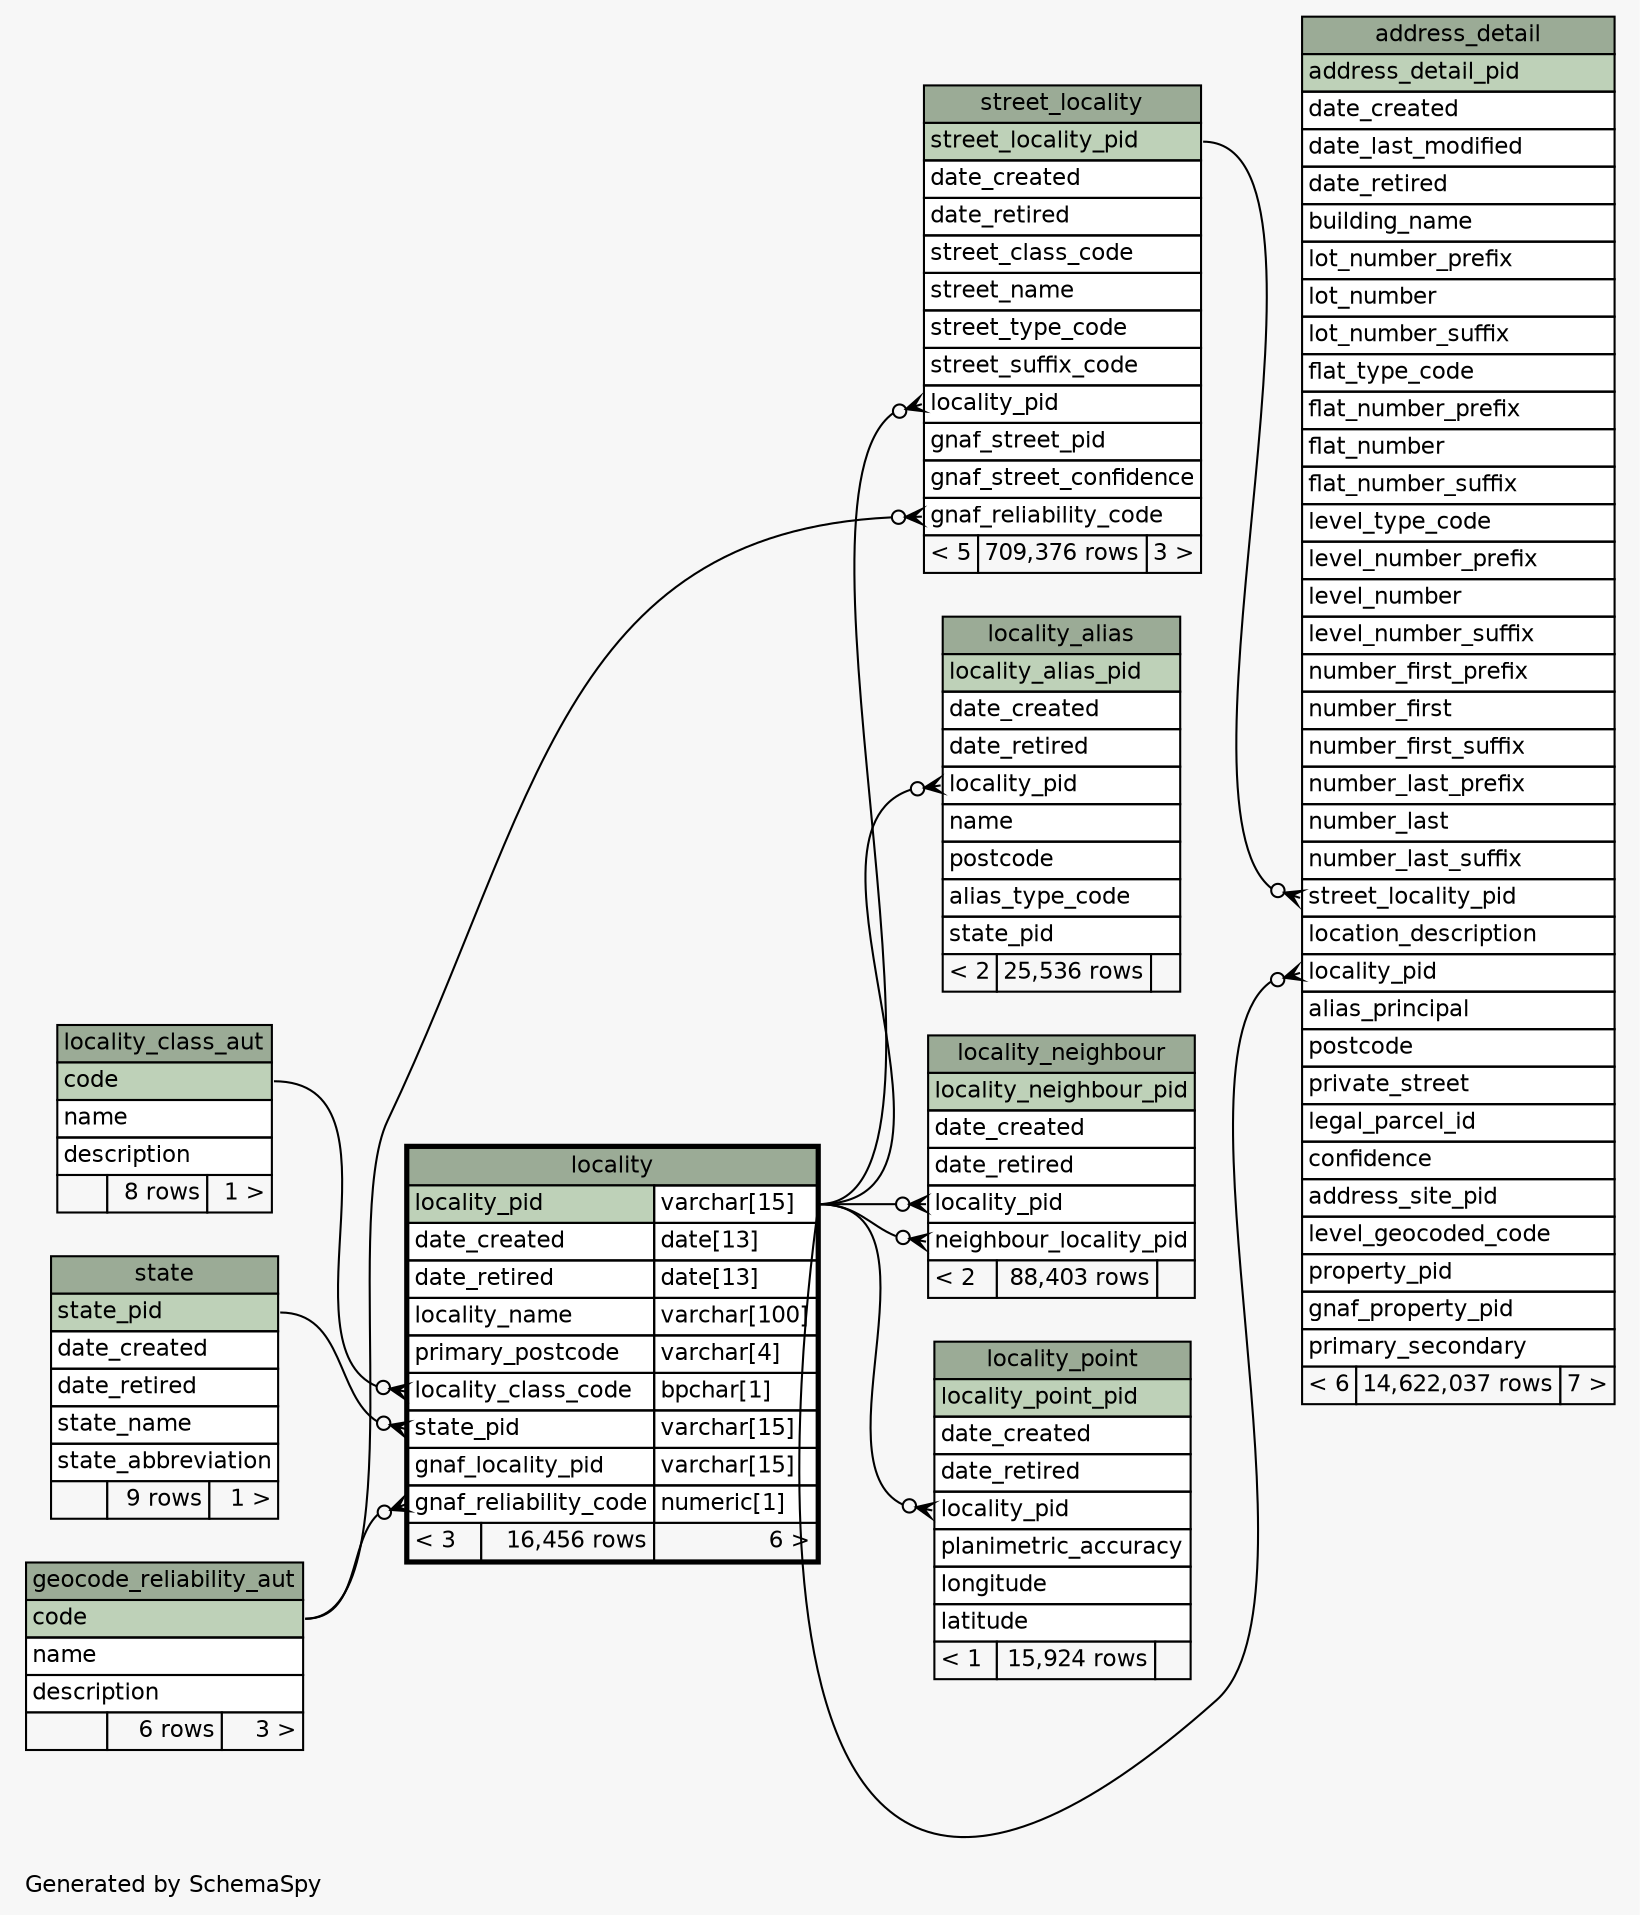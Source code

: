 // dot 2.40.1 on Linux 4.15.0-20-generic
// SchemaSpy rev 590
digraph "oneDegreeRelationshipsDiagram" {
  graph [
    rankdir="RL"
    bgcolor="#f7f7f7"
    label="\nGenerated by SchemaSpy"
    labeljust="l"
    nodesep="0.18"
    ranksep="0.46"
    fontname="Helvetica"
    fontsize="11"
  ];
  node [
    fontname="Helvetica"
    fontsize="11"
    shape="plaintext"
  ];
  edge [
    arrowsize="0.8"
  ];
  "address_detail":"locality_pid":w -> "locality":"locality_pid.type":e [arrowhead=none dir=back arrowtail=crowodot];
  "address_detail":"street_locality_pid":w -> "street_locality":"street_locality_pid":e [arrowhead=none dir=back arrowtail=crowodot];
  "locality":"gnaf_reliability_code":w -> "geocode_reliability_aut":"code":e [arrowhead=none dir=back arrowtail=crowodot];
  "locality":"locality_class_code":w -> "locality_class_aut":"code":e [arrowhead=none dir=back arrowtail=crowodot];
  "locality":"state_pid":w -> "state":"state_pid":e [arrowhead=none dir=back arrowtail=crowodot];
  "locality_alias":"locality_pid":w -> "locality":"locality_pid.type":e [arrowhead=none dir=back arrowtail=crowodot];
  "locality_neighbour":"locality_pid":w -> "locality":"locality_pid.type":e [arrowhead=none dir=back arrowtail=crowodot];
  "locality_neighbour":"neighbour_locality_pid":w -> "locality":"locality_pid.type":e [arrowhead=none dir=back arrowtail=crowodot];
  "locality_point":"locality_pid":w -> "locality":"locality_pid.type":e [arrowhead=none dir=back arrowtail=crowodot];
  "street_locality":"gnaf_reliability_code":w -> "geocode_reliability_aut":"code":e [arrowhead=none dir=back arrowtail=crowodot];
  "street_locality":"locality_pid":w -> "locality":"locality_pid.type":e [arrowhead=none dir=back arrowtail=crowodot];
  "address_detail" [
    label=<
    <TABLE BORDER="0" CELLBORDER="1" CELLSPACING="0" BGCOLOR="#ffffff">
      <TR><TD COLSPAN="3" BGCOLOR="#9bab96" ALIGN="CENTER">address_detail</TD></TR>
      <TR><TD PORT="address_detail_pid" COLSPAN="3" BGCOLOR="#bed1b8" ALIGN="LEFT">address_detail_pid</TD></TR>
      <TR><TD PORT="date_created" COLSPAN="3" ALIGN="LEFT">date_created</TD></TR>
      <TR><TD PORT="date_last_modified" COLSPAN="3" ALIGN="LEFT">date_last_modified</TD></TR>
      <TR><TD PORT="date_retired" COLSPAN="3" ALIGN="LEFT">date_retired</TD></TR>
      <TR><TD PORT="building_name" COLSPAN="3" ALIGN="LEFT">building_name</TD></TR>
      <TR><TD PORT="lot_number_prefix" COLSPAN="3" ALIGN="LEFT">lot_number_prefix</TD></TR>
      <TR><TD PORT="lot_number" COLSPAN="3" ALIGN="LEFT">lot_number</TD></TR>
      <TR><TD PORT="lot_number_suffix" COLSPAN="3" ALIGN="LEFT">lot_number_suffix</TD></TR>
      <TR><TD PORT="flat_type_code" COLSPAN="3" ALIGN="LEFT">flat_type_code</TD></TR>
      <TR><TD PORT="flat_number_prefix" COLSPAN="3" ALIGN="LEFT">flat_number_prefix</TD></TR>
      <TR><TD PORT="flat_number" COLSPAN="3" ALIGN="LEFT">flat_number</TD></TR>
      <TR><TD PORT="flat_number_suffix" COLSPAN="3" ALIGN="LEFT">flat_number_suffix</TD></TR>
      <TR><TD PORT="level_type_code" COLSPAN="3" ALIGN="LEFT">level_type_code</TD></TR>
      <TR><TD PORT="level_number_prefix" COLSPAN="3" ALIGN="LEFT">level_number_prefix</TD></TR>
      <TR><TD PORT="level_number" COLSPAN="3" ALIGN="LEFT">level_number</TD></TR>
      <TR><TD PORT="level_number_suffix" COLSPAN="3" ALIGN="LEFT">level_number_suffix</TD></TR>
      <TR><TD PORT="number_first_prefix" COLSPAN="3" ALIGN="LEFT">number_first_prefix</TD></TR>
      <TR><TD PORT="number_first" COLSPAN="3" ALIGN="LEFT">number_first</TD></TR>
      <TR><TD PORT="number_first_suffix" COLSPAN="3" ALIGN="LEFT">number_first_suffix</TD></TR>
      <TR><TD PORT="number_last_prefix" COLSPAN="3" ALIGN="LEFT">number_last_prefix</TD></TR>
      <TR><TD PORT="number_last" COLSPAN="3" ALIGN="LEFT">number_last</TD></TR>
      <TR><TD PORT="number_last_suffix" COLSPAN="3" ALIGN="LEFT">number_last_suffix</TD></TR>
      <TR><TD PORT="street_locality_pid" COLSPAN="3" ALIGN="LEFT">street_locality_pid</TD></TR>
      <TR><TD PORT="location_description" COLSPAN="3" ALIGN="LEFT">location_description</TD></TR>
      <TR><TD PORT="locality_pid" COLSPAN="3" ALIGN="LEFT">locality_pid</TD></TR>
      <TR><TD PORT="alias_principal" COLSPAN="3" ALIGN="LEFT">alias_principal</TD></TR>
      <TR><TD PORT="postcode" COLSPAN="3" ALIGN="LEFT">postcode</TD></TR>
      <TR><TD PORT="private_street" COLSPAN="3" ALIGN="LEFT">private_street</TD></TR>
      <TR><TD PORT="legal_parcel_id" COLSPAN="3" ALIGN="LEFT">legal_parcel_id</TD></TR>
      <TR><TD PORT="confidence" COLSPAN="3" ALIGN="LEFT">confidence</TD></TR>
      <TR><TD PORT="address_site_pid" COLSPAN="3" ALIGN="LEFT">address_site_pid</TD></TR>
      <TR><TD PORT="level_geocoded_code" COLSPAN="3" ALIGN="LEFT">level_geocoded_code</TD></TR>
      <TR><TD PORT="property_pid" COLSPAN="3" ALIGN="LEFT">property_pid</TD></TR>
      <TR><TD PORT="gnaf_property_pid" COLSPAN="3" ALIGN="LEFT">gnaf_property_pid</TD></TR>
      <TR><TD PORT="primary_secondary" COLSPAN="3" ALIGN="LEFT">primary_secondary</TD></TR>
      <TR><TD ALIGN="LEFT" BGCOLOR="#f7f7f7">&lt; 6</TD><TD ALIGN="RIGHT" BGCOLOR="#f7f7f7">14,622,037 rows</TD><TD ALIGN="RIGHT" BGCOLOR="#f7f7f7">7 &gt;</TD></TR>
    </TABLE>>
    URL="address_detail.html"
    tooltip="address_detail"
  ];
  "geocode_reliability_aut" [
    label=<
    <TABLE BORDER="0" CELLBORDER="1" CELLSPACING="0" BGCOLOR="#ffffff">
      <TR><TD COLSPAN="3" BGCOLOR="#9bab96" ALIGN="CENTER">geocode_reliability_aut</TD></TR>
      <TR><TD PORT="code" COLSPAN="3" BGCOLOR="#bed1b8" ALIGN="LEFT">code</TD></TR>
      <TR><TD PORT="name" COLSPAN="3" ALIGN="LEFT">name</TD></TR>
      <TR><TD PORT="description" COLSPAN="3" ALIGN="LEFT">description</TD></TR>
      <TR><TD ALIGN="LEFT" BGCOLOR="#f7f7f7">  </TD><TD ALIGN="RIGHT" BGCOLOR="#f7f7f7">6 rows</TD><TD ALIGN="RIGHT" BGCOLOR="#f7f7f7">3 &gt;</TD></TR>
    </TABLE>>
    URL="geocode_reliability_aut.html"
    tooltip="geocode_reliability_aut"
  ];
  "locality" [
    label=<
    <TABLE BORDER="2" CELLBORDER="1" CELLSPACING="0" BGCOLOR="#ffffff">
      <TR><TD COLSPAN="3" BGCOLOR="#9bab96" ALIGN="CENTER">locality</TD></TR>
      <TR><TD PORT="locality_pid" COLSPAN="2" BGCOLOR="#bed1b8" ALIGN="LEFT">locality_pid</TD><TD PORT="locality_pid.type" ALIGN="LEFT">varchar[15]</TD></TR>
      <TR><TD PORT="date_created" COLSPAN="2" ALIGN="LEFT">date_created</TD><TD PORT="date_created.type" ALIGN="LEFT">date[13]</TD></TR>
      <TR><TD PORT="date_retired" COLSPAN="2" ALIGN="LEFT">date_retired</TD><TD PORT="date_retired.type" ALIGN="LEFT">date[13]</TD></TR>
      <TR><TD PORT="locality_name" COLSPAN="2" ALIGN="LEFT">locality_name</TD><TD PORT="locality_name.type" ALIGN="LEFT">varchar[100]</TD></TR>
      <TR><TD PORT="primary_postcode" COLSPAN="2" ALIGN="LEFT">primary_postcode</TD><TD PORT="primary_postcode.type" ALIGN="LEFT">varchar[4]</TD></TR>
      <TR><TD PORT="locality_class_code" COLSPAN="2" ALIGN="LEFT">locality_class_code</TD><TD PORT="locality_class_code.type" ALIGN="LEFT">bpchar[1]</TD></TR>
      <TR><TD PORT="state_pid" COLSPAN="2" ALIGN="LEFT">state_pid</TD><TD PORT="state_pid.type" ALIGN="LEFT">varchar[15]</TD></TR>
      <TR><TD PORT="gnaf_locality_pid" COLSPAN="2" ALIGN="LEFT">gnaf_locality_pid</TD><TD PORT="gnaf_locality_pid.type" ALIGN="LEFT">varchar[15]</TD></TR>
      <TR><TD PORT="gnaf_reliability_code" COLSPAN="2" ALIGN="LEFT">gnaf_reliability_code</TD><TD PORT="gnaf_reliability_code.type" ALIGN="LEFT">numeric[1]</TD></TR>
      <TR><TD ALIGN="LEFT" BGCOLOR="#f7f7f7">&lt; 3</TD><TD ALIGN="RIGHT" BGCOLOR="#f7f7f7">16,456 rows</TD><TD ALIGN="RIGHT" BGCOLOR="#f7f7f7">6 &gt;</TD></TR>
    </TABLE>>
    URL="locality.html"
    tooltip="locality"
  ];
  "locality_alias" [
    label=<
    <TABLE BORDER="0" CELLBORDER="1" CELLSPACING="0" BGCOLOR="#ffffff">
      <TR><TD COLSPAN="3" BGCOLOR="#9bab96" ALIGN="CENTER">locality_alias</TD></TR>
      <TR><TD PORT="locality_alias_pid" COLSPAN="3" BGCOLOR="#bed1b8" ALIGN="LEFT">locality_alias_pid</TD></TR>
      <TR><TD PORT="date_created" COLSPAN="3" ALIGN="LEFT">date_created</TD></TR>
      <TR><TD PORT="date_retired" COLSPAN="3" ALIGN="LEFT">date_retired</TD></TR>
      <TR><TD PORT="locality_pid" COLSPAN="3" ALIGN="LEFT">locality_pid</TD></TR>
      <TR><TD PORT="name" COLSPAN="3" ALIGN="LEFT">name</TD></TR>
      <TR><TD PORT="postcode" COLSPAN="3" ALIGN="LEFT">postcode</TD></TR>
      <TR><TD PORT="alias_type_code" COLSPAN="3" ALIGN="LEFT">alias_type_code</TD></TR>
      <TR><TD PORT="state_pid" COLSPAN="3" ALIGN="LEFT">state_pid</TD></TR>
      <TR><TD ALIGN="LEFT" BGCOLOR="#f7f7f7">&lt; 2</TD><TD ALIGN="RIGHT" BGCOLOR="#f7f7f7">25,536 rows</TD><TD ALIGN="RIGHT" BGCOLOR="#f7f7f7">  </TD></TR>
    </TABLE>>
    URL="locality_alias.html"
    tooltip="locality_alias"
  ];
  "locality_class_aut" [
    label=<
    <TABLE BORDER="0" CELLBORDER="1" CELLSPACING="0" BGCOLOR="#ffffff">
      <TR><TD COLSPAN="3" BGCOLOR="#9bab96" ALIGN="CENTER">locality_class_aut</TD></TR>
      <TR><TD PORT="code" COLSPAN="3" BGCOLOR="#bed1b8" ALIGN="LEFT">code</TD></TR>
      <TR><TD PORT="name" COLSPAN="3" ALIGN="LEFT">name</TD></TR>
      <TR><TD PORT="description" COLSPAN="3" ALIGN="LEFT">description</TD></TR>
      <TR><TD ALIGN="LEFT" BGCOLOR="#f7f7f7">  </TD><TD ALIGN="RIGHT" BGCOLOR="#f7f7f7">8 rows</TD><TD ALIGN="RIGHT" BGCOLOR="#f7f7f7">1 &gt;</TD></TR>
    </TABLE>>
    URL="locality_class_aut.html"
    tooltip="locality_class_aut"
  ];
  "locality_neighbour" [
    label=<
    <TABLE BORDER="0" CELLBORDER="1" CELLSPACING="0" BGCOLOR="#ffffff">
      <TR><TD COLSPAN="3" BGCOLOR="#9bab96" ALIGN="CENTER">locality_neighbour</TD></TR>
      <TR><TD PORT="locality_neighbour_pid" COLSPAN="3" BGCOLOR="#bed1b8" ALIGN="LEFT">locality_neighbour_pid</TD></TR>
      <TR><TD PORT="date_created" COLSPAN="3" ALIGN="LEFT">date_created</TD></TR>
      <TR><TD PORT="date_retired" COLSPAN="3" ALIGN="LEFT">date_retired</TD></TR>
      <TR><TD PORT="locality_pid" COLSPAN="3" ALIGN="LEFT">locality_pid</TD></TR>
      <TR><TD PORT="neighbour_locality_pid" COLSPAN="3" ALIGN="LEFT">neighbour_locality_pid</TD></TR>
      <TR><TD ALIGN="LEFT" BGCOLOR="#f7f7f7">&lt; 2</TD><TD ALIGN="RIGHT" BGCOLOR="#f7f7f7">88,403 rows</TD><TD ALIGN="RIGHT" BGCOLOR="#f7f7f7">  </TD></TR>
    </TABLE>>
    URL="locality_neighbour.html"
    tooltip="locality_neighbour"
  ];
  "locality_point" [
    label=<
    <TABLE BORDER="0" CELLBORDER="1" CELLSPACING="0" BGCOLOR="#ffffff">
      <TR><TD COLSPAN="3" BGCOLOR="#9bab96" ALIGN="CENTER">locality_point</TD></TR>
      <TR><TD PORT="locality_point_pid" COLSPAN="3" BGCOLOR="#bed1b8" ALIGN="LEFT">locality_point_pid</TD></TR>
      <TR><TD PORT="date_created" COLSPAN="3" ALIGN="LEFT">date_created</TD></TR>
      <TR><TD PORT="date_retired" COLSPAN="3" ALIGN="LEFT">date_retired</TD></TR>
      <TR><TD PORT="locality_pid" COLSPAN="3" ALIGN="LEFT">locality_pid</TD></TR>
      <TR><TD PORT="planimetric_accuracy" COLSPAN="3" ALIGN="LEFT">planimetric_accuracy</TD></TR>
      <TR><TD PORT="longitude" COLSPAN="3" ALIGN="LEFT">longitude</TD></TR>
      <TR><TD PORT="latitude" COLSPAN="3" ALIGN="LEFT">latitude</TD></TR>
      <TR><TD ALIGN="LEFT" BGCOLOR="#f7f7f7">&lt; 1</TD><TD ALIGN="RIGHT" BGCOLOR="#f7f7f7">15,924 rows</TD><TD ALIGN="RIGHT" BGCOLOR="#f7f7f7">  </TD></TR>
    </TABLE>>
    URL="locality_point.html"
    tooltip="locality_point"
  ];
  "state" [
    label=<
    <TABLE BORDER="0" CELLBORDER="1" CELLSPACING="0" BGCOLOR="#ffffff">
      <TR><TD COLSPAN="3" BGCOLOR="#9bab96" ALIGN="CENTER">state</TD></TR>
      <TR><TD PORT="state_pid" COLSPAN="3" BGCOLOR="#bed1b8" ALIGN="LEFT">state_pid</TD></TR>
      <TR><TD PORT="date_created" COLSPAN="3" ALIGN="LEFT">date_created</TD></TR>
      <TR><TD PORT="date_retired" COLSPAN="3" ALIGN="LEFT">date_retired</TD></TR>
      <TR><TD PORT="state_name" COLSPAN="3" ALIGN="LEFT">state_name</TD></TR>
      <TR><TD PORT="state_abbreviation" COLSPAN="3" ALIGN="LEFT">state_abbreviation</TD></TR>
      <TR><TD ALIGN="LEFT" BGCOLOR="#f7f7f7">  </TD><TD ALIGN="RIGHT" BGCOLOR="#f7f7f7">9 rows</TD><TD ALIGN="RIGHT" BGCOLOR="#f7f7f7">1 &gt;</TD></TR>
    </TABLE>>
    URL="state.html"
    tooltip="state"
  ];
  "street_locality" [
    label=<
    <TABLE BORDER="0" CELLBORDER="1" CELLSPACING="0" BGCOLOR="#ffffff">
      <TR><TD COLSPAN="3" BGCOLOR="#9bab96" ALIGN="CENTER">street_locality</TD></TR>
      <TR><TD PORT="street_locality_pid" COLSPAN="3" BGCOLOR="#bed1b8" ALIGN="LEFT">street_locality_pid</TD></TR>
      <TR><TD PORT="date_created" COLSPAN="3" ALIGN="LEFT">date_created</TD></TR>
      <TR><TD PORT="date_retired" COLSPAN="3" ALIGN="LEFT">date_retired</TD></TR>
      <TR><TD PORT="street_class_code" COLSPAN="3" ALIGN="LEFT">street_class_code</TD></TR>
      <TR><TD PORT="street_name" COLSPAN="3" ALIGN="LEFT">street_name</TD></TR>
      <TR><TD PORT="street_type_code" COLSPAN="3" ALIGN="LEFT">street_type_code</TD></TR>
      <TR><TD PORT="street_suffix_code" COLSPAN="3" ALIGN="LEFT">street_suffix_code</TD></TR>
      <TR><TD PORT="locality_pid" COLSPAN="3" ALIGN="LEFT">locality_pid</TD></TR>
      <TR><TD PORT="gnaf_street_pid" COLSPAN="3" ALIGN="LEFT">gnaf_street_pid</TD></TR>
      <TR><TD PORT="gnaf_street_confidence" COLSPAN="3" ALIGN="LEFT">gnaf_street_confidence</TD></TR>
      <TR><TD PORT="gnaf_reliability_code" COLSPAN="3" ALIGN="LEFT">gnaf_reliability_code</TD></TR>
      <TR><TD ALIGN="LEFT" BGCOLOR="#f7f7f7">&lt; 5</TD><TD ALIGN="RIGHT" BGCOLOR="#f7f7f7">709,376 rows</TD><TD ALIGN="RIGHT" BGCOLOR="#f7f7f7">3 &gt;</TD></TR>
    </TABLE>>
    URL="street_locality.html"
    tooltip="street_locality"
  ];
}

